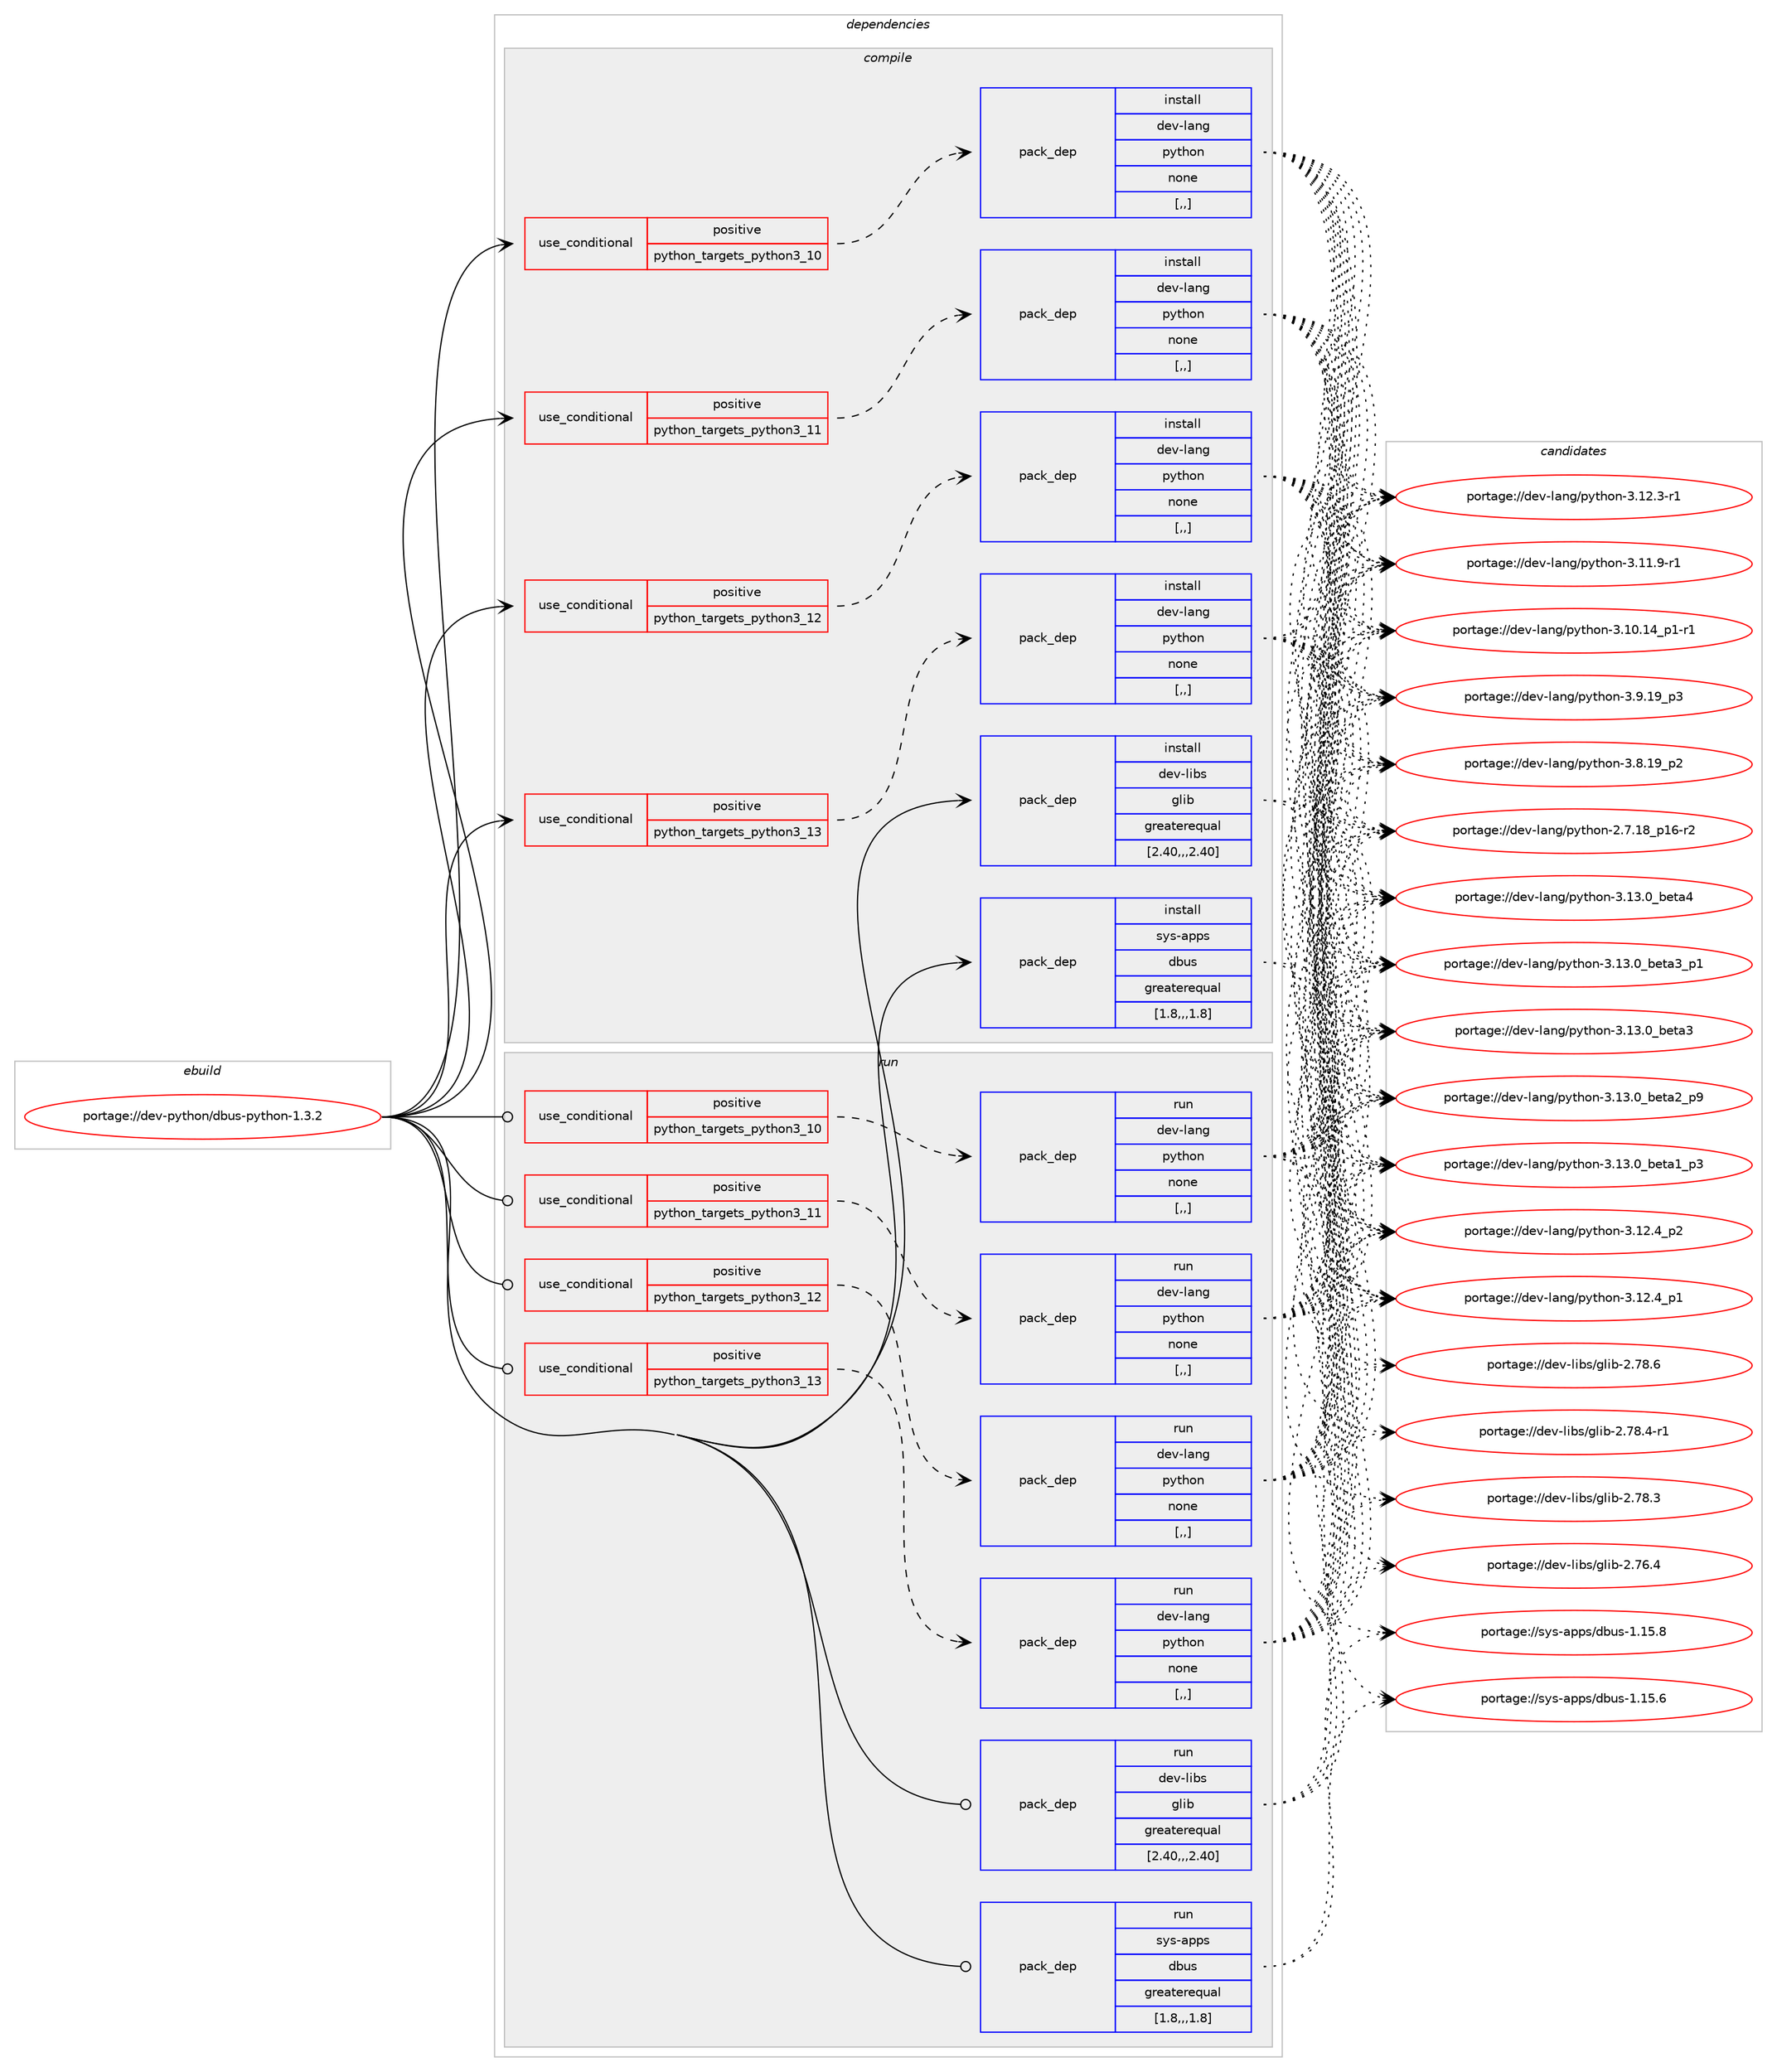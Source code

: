 digraph prolog {

# *************
# Graph options
# *************

newrank=true;
concentrate=true;
compound=true;
graph [rankdir=LR,fontname=Helvetica,fontsize=10,ranksep=1.5];#, ranksep=2.5, nodesep=0.2];
edge  [arrowhead=vee];
node  [fontname=Helvetica,fontsize=10];

# **********
# The ebuild
# **********

subgraph cluster_leftcol {
color=gray;
label=<<i>ebuild</i>>;
id [label="portage://dev-python/dbus-python-1.3.2", color=red, width=4, href="../dev-python/dbus-python-1.3.2.svg"];
}

# ****************
# The dependencies
# ****************

subgraph cluster_midcol {
color=gray;
label=<<i>dependencies</i>>;
subgraph cluster_compile {
fillcolor="#eeeeee";
style=filled;
label=<<i>compile</i>>;
subgraph cond32270 {
dependency145218 [label=<<TABLE BORDER="0" CELLBORDER="1" CELLSPACING="0" CELLPADDING="4"><TR><TD ROWSPAN="3" CELLPADDING="10">use_conditional</TD></TR><TR><TD>positive</TD></TR><TR><TD>python_targets_python3_10</TD></TR></TABLE>>, shape=none, color=red];
subgraph pack111700 {
dependency145219 [label=<<TABLE BORDER="0" CELLBORDER="1" CELLSPACING="0" CELLPADDING="4" WIDTH="220"><TR><TD ROWSPAN="6" CELLPADDING="30">pack_dep</TD></TR><TR><TD WIDTH="110">install</TD></TR><TR><TD>dev-lang</TD></TR><TR><TD>python</TD></TR><TR><TD>none</TD></TR><TR><TD>[,,]</TD></TR></TABLE>>, shape=none, color=blue];
}
dependency145218:e -> dependency145219:w [weight=20,style="dashed",arrowhead="vee"];
}
id:e -> dependency145218:w [weight=20,style="solid",arrowhead="vee"];
subgraph cond32271 {
dependency145220 [label=<<TABLE BORDER="0" CELLBORDER="1" CELLSPACING="0" CELLPADDING="4"><TR><TD ROWSPAN="3" CELLPADDING="10">use_conditional</TD></TR><TR><TD>positive</TD></TR><TR><TD>python_targets_python3_11</TD></TR></TABLE>>, shape=none, color=red];
subgraph pack111701 {
dependency145221 [label=<<TABLE BORDER="0" CELLBORDER="1" CELLSPACING="0" CELLPADDING="4" WIDTH="220"><TR><TD ROWSPAN="6" CELLPADDING="30">pack_dep</TD></TR><TR><TD WIDTH="110">install</TD></TR><TR><TD>dev-lang</TD></TR><TR><TD>python</TD></TR><TR><TD>none</TD></TR><TR><TD>[,,]</TD></TR></TABLE>>, shape=none, color=blue];
}
dependency145220:e -> dependency145221:w [weight=20,style="dashed",arrowhead="vee"];
}
id:e -> dependency145220:w [weight=20,style="solid",arrowhead="vee"];
subgraph cond32272 {
dependency145222 [label=<<TABLE BORDER="0" CELLBORDER="1" CELLSPACING="0" CELLPADDING="4"><TR><TD ROWSPAN="3" CELLPADDING="10">use_conditional</TD></TR><TR><TD>positive</TD></TR><TR><TD>python_targets_python3_12</TD></TR></TABLE>>, shape=none, color=red];
subgraph pack111702 {
dependency145223 [label=<<TABLE BORDER="0" CELLBORDER="1" CELLSPACING="0" CELLPADDING="4" WIDTH="220"><TR><TD ROWSPAN="6" CELLPADDING="30">pack_dep</TD></TR><TR><TD WIDTH="110">install</TD></TR><TR><TD>dev-lang</TD></TR><TR><TD>python</TD></TR><TR><TD>none</TD></TR><TR><TD>[,,]</TD></TR></TABLE>>, shape=none, color=blue];
}
dependency145222:e -> dependency145223:w [weight=20,style="dashed",arrowhead="vee"];
}
id:e -> dependency145222:w [weight=20,style="solid",arrowhead="vee"];
subgraph cond32273 {
dependency145224 [label=<<TABLE BORDER="0" CELLBORDER="1" CELLSPACING="0" CELLPADDING="4"><TR><TD ROWSPAN="3" CELLPADDING="10">use_conditional</TD></TR><TR><TD>positive</TD></TR><TR><TD>python_targets_python3_13</TD></TR></TABLE>>, shape=none, color=red];
subgraph pack111703 {
dependency145225 [label=<<TABLE BORDER="0" CELLBORDER="1" CELLSPACING="0" CELLPADDING="4" WIDTH="220"><TR><TD ROWSPAN="6" CELLPADDING="30">pack_dep</TD></TR><TR><TD WIDTH="110">install</TD></TR><TR><TD>dev-lang</TD></TR><TR><TD>python</TD></TR><TR><TD>none</TD></TR><TR><TD>[,,]</TD></TR></TABLE>>, shape=none, color=blue];
}
dependency145224:e -> dependency145225:w [weight=20,style="dashed",arrowhead="vee"];
}
id:e -> dependency145224:w [weight=20,style="solid",arrowhead="vee"];
subgraph pack111704 {
dependency145226 [label=<<TABLE BORDER="0" CELLBORDER="1" CELLSPACING="0" CELLPADDING="4" WIDTH="220"><TR><TD ROWSPAN="6" CELLPADDING="30">pack_dep</TD></TR><TR><TD WIDTH="110">install</TD></TR><TR><TD>dev-libs</TD></TR><TR><TD>glib</TD></TR><TR><TD>greaterequal</TD></TR><TR><TD>[2.40,,,2.40]</TD></TR></TABLE>>, shape=none, color=blue];
}
id:e -> dependency145226:w [weight=20,style="solid",arrowhead="vee"];
subgraph pack111705 {
dependency145227 [label=<<TABLE BORDER="0" CELLBORDER="1" CELLSPACING="0" CELLPADDING="4" WIDTH="220"><TR><TD ROWSPAN="6" CELLPADDING="30">pack_dep</TD></TR><TR><TD WIDTH="110">install</TD></TR><TR><TD>sys-apps</TD></TR><TR><TD>dbus</TD></TR><TR><TD>greaterequal</TD></TR><TR><TD>[1.8,,,1.8]</TD></TR></TABLE>>, shape=none, color=blue];
}
id:e -> dependency145227:w [weight=20,style="solid",arrowhead="vee"];
}
subgraph cluster_compileandrun {
fillcolor="#eeeeee";
style=filled;
label=<<i>compile and run</i>>;
}
subgraph cluster_run {
fillcolor="#eeeeee";
style=filled;
label=<<i>run</i>>;
subgraph cond32274 {
dependency145228 [label=<<TABLE BORDER="0" CELLBORDER="1" CELLSPACING="0" CELLPADDING="4"><TR><TD ROWSPAN="3" CELLPADDING="10">use_conditional</TD></TR><TR><TD>positive</TD></TR><TR><TD>python_targets_python3_10</TD></TR></TABLE>>, shape=none, color=red];
subgraph pack111706 {
dependency145229 [label=<<TABLE BORDER="0" CELLBORDER="1" CELLSPACING="0" CELLPADDING="4" WIDTH="220"><TR><TD ROWSPAN="6" CELLPADDING="30">pack_dep</TD></TR><TR><TD WIDTH="110">run</TD></TR><TR><TD>dev-lang</TD></TR><TR><TD>python</TD></TR><TR><TD>none</TD></TR><TR><TD>[,,]</TD></TR></TABLE>>, shape=none, color=blue];
}
dependency145228:e -> dependency145229:w [weight=20,style="dashed",arrowhead="vee"];
}
id:e -> dependency145228:w [weight=20,style="solid",arrowhead="odot"];
subgraph cond32275 {
dependency145230 [label=<<TABLE BORDER="0" CELLBORDER="1" CELLSPACING="0" CELLPADDING="4"><TR><TD ROWSPAN="3" CELLPADDING="10">use_conditional</TD></TR><TR><TD>positive</TD></TR><TR><TD>python_targets_python3_11</TD></TR></TABLE>>, shape=none, color=red];
subgraph pack111707 {
dependency145231 [label=<<TABLE BORDER="0" CELLBORDER="1" CELLSPACING="0" CELLPADDING="4" WIDTH="220"><TR><TD ROWSPAN="6" CELLPADDING="30">pack_dep</TD></TR><TR><TD WIDTH="110">run</TD></TR><TR><TD>dev-lang</TD></TR><TR><TD>python</TD></TR><TR><TD>none</TD></TR><TR><TD>[,,]</TD></TR></TABLE>>, shape=none, color=blue];
}
dependency145230:e -> dependency145231:w [weight=20,style="dashed",arrowhead="vee"];
}
id:e -> dependency145230:w [weight=20,style="solid",arrowhead="odot"];
subgraph cond32276 {
dependency145232 [label=<<TABLE BORDER="0" CELLBORDER="1" CELLSPACING="0" CELLPADDING="4"><TR><TD ROWSPAN="3" CELLPADDING="10">use_conditional</TD></TR><TR><TD>positive</TD></TR><TR><TD>python_targets_python3_12</TD></TR></TABLE>>, shape=none, color=red];
subgraph pack111708 {
dependency145233 [label=<<TABLE BORDER="0" CELLBORDER="1" CELLSPACING="0" CELLPADDING="4" WIDTH="220"><TR><TD ROWSPAN="6" CELLPADDING="30">pack_dep</TD></TR><TR><TD WIDTH="110">run</TD></TR><TR><TD>dev-lang</TD></TR><TR><TD>python</TD></TR><TR><TD>none</TD></TR><TR><TD>[,,]</TD></TR></TABLE>>, shape=none, color=blue];
}
dependency145232:e -> dependency145233:w [weight=20,style="dashed",arrowhead="vee"];
}
id:e -> dependency145232:w [weight=20,style="solid",arrowhead="odot"];
subgraph cond32277 {
dependency145234 [label=<<TABLE BORDER="0" CELLBORDER="1" CELLSPACING="0" CELLPADDING="4"><TR><TD ROWSPAN="3" CELLPADDING="10">use_conditional</TD></TR><TR><TD>positive</TD></TR><TR><TD>python_targets_python3_13</TD></TR></TABLE>>, shape=none, color=red];
subgraph pack111709 {
dependency145235 [label=<<TABLE BORDER="0" CELLBORDER="1" CELLSPACING="0" CELLPADDING="4" WIDTH="220"><TR><TD ROWSPAN="6" CELLPADDING="30">pack_dep</TD></TR><TR><TD WIDTH="110">run</TD></TR><TR><TD>dev-lang</TD></TR><TR><TD>python</TD></TR><TR><TD>none</TD></TR><TR><TD>[,,]</TD></TR></TABLE>>, shape=none, color=blue];
}
dependency145234:e -> dependency145235:w [weight=20,style="dashed",arrowhead="vee"];
}
id:e -> dependency145234:w [weight=20,style="solid",arrowhead="odot"];
subgraph pack111710 {
dependency145236 [label=<<TABLE BORDER="0" CELLBORDER="1" CELLSPACING="0" CELLPADDING="4" WIDTH="220"><TR><TD ROWSPAN="6" CELLPADDING="30">pack_dep</TD></TR><TR><TD WIDTH="110">run</TD></TR><TR><TD>dev-libs</TD></TR><TR><TD>glib</TD></TR><TR><TD>greaterequal</TD></TR><TR><TD>[2.40,,,2.40]</TD></TR></TABLE>>, shape=none, color=blue];
}
id:e -> dependency145236:w [weight=20,style="solid",arrowhead="odot"];
subgraph pack111711 {
dependency145237 [label=<<TABLE BORDER="0" CELLBORDER="1" CELLSPACING="0" CELLPADDING="4" WIDTH="220"><TR><TD ROWSPAN="6" CELLPADDING="30">pack_dep</TD></TR><TR><TD WIDTH="110">run</TD></TR><TR><TD>sys-apps</TD></TR><TR><TD>dbus</TD></TR><TR><TD>greaterequal</TD></TR><TR><TD>[1.8,,,1.8]</TD></TR></TABLE>>, shape=none, color=blue];
}
id:e -> dependency145237:w [weight=20,style="solid",arrowhead="odot"];
}
}

# **************
# The candidates
# **************

subgraph cluster_choices {
rank=same;
color=gray;
label=<<i>candidates</i>>;

subgraph choice111700 {
color=black;
nodesep=1;
choice1001011184510897110103471121211161041111104551464951464895981011169752 [label="portage://dev-lang/python-3.13.0_beta4", color=red, width=4,href="../dev-lang/python-3.13.0_beta4.svg"];
choice10010111845108971101034711212111610411111045514649514648959810111697519511249 [label="portage://dev-lang/python-3.13.0_beta3_p1", color=red, width=4,href="../dev-lang/python-3.13.0_beta3_p1.svg"];
choice1001011184510897110103471121211161041111104551464951464895981011169751 [label="portage://dev-lang/python-3.13.0_beta3", color=red, width=4,href="../dev-lang/python-3.13.0_beta3.svg"];
choice10010111845108971101034711212111610411111045514649514648959810111697509511257 [label="portage://dev-lang/python-3.13.0_beta2_p9", color=red, width=4,href="../dev-lang/python-3.13.0_beta2_p9.svg"];
choice10010111845108971101034711212111610411111045514649514648959810111697499511251 [label="portage://dev-lang/python-3.13.0_beta1_p3", color=red, width=4,href="../dev-lang/python-3.13.0_beta1_p3.svg"];
choice100101118451089711010347112121116104111110455146495046529511250 [label="portage://dev-lang/python-3.12.4_p2", color=red, width=4,href="../dev-lang/python-3.12.4_p2.svg"];
choice100101118451089711010347112121116104111110455146495046529511249 [label="portage://dev-lang/python-3.12.4_p1", color=red, width=4,href="../dev-lang/python-3.12.4_p1.svg"];
choice100101118451089711010347112121116104111110455146495046514511449 [label="portage://dev-lang/python-3.12.3-r1", color=red, width=4,href="../dev-lang/python-3.12.3-r1.svg"];
choice100101118451089711010347112121116104111110455146494946574511449 [label="portage://dev-lang/python-3.11.9-r1", color=red, width=4,href="../dev-lang/python-3.11.9-r1.svg"];
choice100101118451089711010347112121116104111110455146494846495295112494511449 [label="portage://dev-lang/python-3.10.14_p1-r1", color=red, width=4,href="../dev-lang/python-3.10.14_p1-r1.svg"];
choice100101118451089711010347112121116104111110455146574649579511251 [label="portage://dev-lang/python-3.9.19_p3", color=red, width=4,href="../dev-lang/python-3.9.19_p3.svg"];
choice100101118451089711010347112121116104111110455146564649579511250 [label="portage://dev-lang/python-3.8.19_p2", color=red, width=4,href="../dev-lang/python-3.8.19_p2.svg"];
choice100101118451089711010347112121116104111110455046554649569511249544511450 [label="portage://dev-lang/python-2.7.18_p16-r2", color=red, width=4,href="../dev-lang/python-2.7.18_p16-r2.svg"];
dependency145219:e -> choice1001011184510897110103471121211161041111104551464951464895981011169752:w [style=dotted,weight="100"];
dependency145219:e -> choice10010111845108971101034711212111610411111045514649514648959810111697519511249:w [style=dotted,weight="100"];
dependency145219:e -> choice1001011184510897110103471121211161041111104551464951464895981011169751:w [style=dotted,weight="100"];
dependency145219:e -> choice10010111845108971101034711212111610411111045514649514648959810111697509511257:w [style=dotted,weight="100"];
dependency145219:e -> choice10010111845108971101034711212111610411111045514649514648959810111697499511251:w [style=dotted,weight="100"];
dependency145219:e -> choice100101118451089711010347112121116104111110455146495046529511250:w [style=dotted,weight="100"];
dependency145219:e -> choice100101118451089711010347112121116104111110455146495046529511249:w [style=dotted,weight="100"];
dependency145219:e -> choice100101118451089711010347112121116104111110455146495046514511449:w [style=dotted,weight="100"];
dependency145219:e -> choice100101118451089711010347112121116104111110455146494946574511449:w [style=dotted,weight="100"];
dependency145219:e -> choice100101118451089711010347112121116104111110455146494846495295112494511449:w [style=dotted,weight="100"];
dependency145219:e -> choice100101118451089711010347112121116104111110455146574649579511251:w [style=dotted,weight="100"];
dependency145219:e -> choice100101118451089711010347112121116104111110455146564649579511250:w [style=dotted,weight="100"];
dependency145219:e -> choice100101118451089711010347112121116104111110455046554649569511249544511450:w [style=dotted,weight="100"];
}
subgraph choice111701 {
color=black;
nodesep=1;
choice1001011184510897110103471121211161041111104551464951464895981011169752 [label="portage://dev-lang/python-3.13.0_beta4", color=red, width=4,href="../dev-lang/python-3.13.0_beta4.svg"];
choice10010111845108971101034711212111610411111045514649514648959810111697519511249 [label="portage://dev-lang/python-3.13.0_beta3_p1", color=red, width=4,href="../dev-lang/python-3.13.0_beta3_p1.svg"];
choice1001011184510897110103471121211161041111104551464951464895981011169751 [label="portage://dev-lang/python-3.13.0_beta3", color=red, width=4,href="../dev-lang/python-3.13.0_beta3.svg"];
choice10010111845108971101034711212111610411111045514649514648959810111697509511257 [label="portage://dev-lang/python-3.13.0_beta2_p9", color=red, width=4,href="../dev-lang/python-3.13.0_beta2_p9.svg"];
choice10010111845108971101034711212111610411111045514649514648959810111697499511251 [label="portage://dev-lang/python-3.13.0_beta1_p3", color=red, width=4,href="../dev-lang/python-3.13.0_beta1_p3.svg"];
choice100101118451089711010347112121116104111110455146495046529511250 [label="portage://dev-lang/python-3.12.4_p2", color=red, width=4,href="../dev-lang/python-3.12.4_p2.svg"];
choice100101118451089711010347112121116104111110455146495046529511249 [label="portage://dev-lang/python-3.12.4_p1", color=red, width=4,href="../dev-lang/python-3.12.4_p1.svg"];
choice100101118451089711010347112121116104111110455146495046514511449 [label="portage://dev-lang/python-3.12.3-r1", color=red, width=4,href="../dev-lang/python-3.12.3-r1.svg"];
choice100101118451089711010347112121116104111110455146494946574511449 [label="portage://dev-lang/python-3.11.9-r1", color=red, width=4,href="../dev-lang/python-3.11.9-r1.svg"];
choice100101118451089711010347112121116104111110455146494846495295112494511449 [label="portage://dev-lang/python-3.10.14_p1-r1", color=red, width=4,href="../dev-lang/python-3.10.14_p1-r1.svg"];
choice100101118451089711010347112121116104111110455146574649579511251 [label="portage://dev-lang/python-3.9.19_p3", color=red, width=4,href="../dev-lang/python-3.9.19_p3.svg"];
choice100101118451089711010347112121116104111110455146564649579511250 [label="portage://dev-lang/python-3.8.19_p2", color=red, width=4,href="../dev-lang/python-3.8.19_p2.svg"];
choice100101118451089711010347112121116104111110455046554649569511249544511450 [label="portage://dev-lang/python-2.7.18_p16-r2", color=red, width=4,href="../dev-lang/python-2.7.18_p16-r2.svg"];
dependency145221:e -> choice1001011184510897110103471121211161041111104551464951464895981011169752:w [style=dotted,weight="100"];
dependency145221:e -> choice10010111845108971101034711212111610411111045514649514648959810111697519511249:w [style=dotted,weight="100"];
dependency145221:e -> choice1001011184510897110103471121211161041111104551464951464895981011169751:w [style=dotted,weight="100"];
dependency145221:e -> choice10010111845108971101034711212111610411111045514649514648959810111697509511257:w [style=dotted,weight="100"];
dependency145221:e -> choice10010111845108971101034711212111610411111045514649514648959810111697499511251:w [style=dotted,weight="100"];
dependency145221:e -> choice100101118451089711010347112121116104111110455146495046529511250:w [style=dotted,weight="100"];
dependency145221:e -> choice100101118451089711010347112121116104111110455146495046529511249:w [style=dotted,weight="100"];
dependency145221:e -> choice100101118451089711010347112121116104111110455146495046514511449:w [style=dotted,weight="100"];
dependency145221:e -> choice100101118451089711010347112121116104111110455146494946574511449:w [style=dotted,weight="100"];
dependency145221:e -> choice100101118451089711010347112121116104111110455146494846495295112494511449:w [style=dotted,weight="100"];
dependency145221:e -> choice100101118451089711010347112121116104111110455146574649579511251:w [style=dotted,weight="100"];
dependency145221:e -> choice100101118451089711010347112121116104111110455146564649579511250:w [style=dotted,weight="100"];
dependency145221:e -> choice100101118451089711010347112121116104111110455046554649569511249544511450:w [style=dotted,weight="100"];
}
subgraph choice111702 {
color=black;
nodesep=1;
choice1001011184510897110103471121211161041111104551464951464895981011169752 [label="portage://dev-lang/python-3.13.0_beta4", color=red, width=4,href="../dev-lang/python-3.13.0_beta4.svg"];
choice10010111845108971101034711212111610411111045514649514648959810111697519511249 [label="portage://dev-lang/python-3.13.0_beta3_p1", color=red, width=4,href="../dev-lang/python-3.13.0_beta3_p1.svg"];
choice1001011184510897110103471121211161041111104551464951464895981011169751 [label="portage://dev-lang/python-3.13.0_beta3", color=red, width=4,href="../dev-lang/python-3.13.0_beta3.svg"];
choice10010111845108971101034711212111610411111045514649514648959810111697509511257 [label="portage://dev-lang/python-3.13.0_beta2_p9", color=red, width=4,href="../dev-lang/python-3.13.0_beta2_p9.svg"];
choice10010111845108971101034711212111610411111045514649514648959810111697499511251 [label="portage://dev-lang/python-3.13.0_beta1_p3", color=red, width=4,href="../dev-lang/python-3.13.0_beta1_p3.svg"];
choice100101118451089711010347112121116104111110455146495046529511250 [label="portage://dev-lang/python-3.12.4_p2", color=red, width=4,href="../dev-lang/python-3.12.4_p2.svg"];
choice100101118451089711010347112121116104111110455146495046529511249 [label="portage://dev-lang/python-3.12.4_p1", color=red, width=4,href="../dev-lang/python-3.12.4_p1.svg"];
choice100101118451089711010347112121116104111110455146495046514511449 [label="portage://dev-lang/python-3.12.3-r1", color=red, width=4,href="../dev-lang/python-3.12.3-r1.svg"];
choice100101118451089711010347112121116104111110455146494946574511449 [label="portage://dev-lang/python-3.11.9-r1", color=red, width=4,href="../dev-lang/python-3.11.9-r1.svg"];
choice100101118451089711010347112121116104111110455146494846495295112494511449 [label="portage://dev-lang/python-3.10.14_p1-r1", color=red, width=4,href="../dev-lang/python-3.10.14_p1-r1.svg"];
choice100101118451089711010347112121116104111110455146574649579511251 [label="portage://dev-lang/python-3.9.19_p3", color=red, width=4,href="../dev-lang/python-3.9.19_p3.svg"];
choice100101118451089711010347112121116104111110455146564649579511250 [label="portage://dev-lang/python-3.8.19_p2", color=red, width=4,href="../dev-lang/python-3.8.19_p2.svg"];
choice100101118451089711010347112121116104111110455046554649569511249544511450 [label="portage://dev-lang/python-2.7.18_p16-r2", color=red, width=4,href="../dev-lang/python-2.7.18_p16-r2.svg"];
dependency145223:e -> choice1001011184510897110103471121211161041111104551464951464895981011169752:w [style=dotted,weight="100"];
dependency145223:e -> choice10010111845108971101034711212111610411111045514649514648959810111697519511249:w [style=dotted,weight="100"];
dependency145223:e -> choice1001011184510897110103471121211161041111104551464951464895981011169751:w [style=dotted,weight="100"];
dependency145223:e -> choice10010111845108971101034711212111610411111045514649514648959810111697509511257:w [style=dotted,weight="100"];
dependency145223:e -> choice10010111845108971101034711212111610411111045514649514648959810111697499511251:w [style=dotted,weight="100"];
dependency145223:e -> choice100101118451089711010347112121116104111110455146495046529511250:w [style=dotted,weight="100"];
dependency145223:e -> choice100101118451089711010347112121116104111110455146495046529511249:w [style=dotted,weight="100"];
dependency145223:e -> choice100101118451089711010347112121116104111110455146495046514511449:w [style=dotted,weight="100"];
dependency145223:e -> choice100101118451089711010347112121116104111110455146494946574511449:w [style=dotted,weight="100"];
dependency145223:e -> choice100101118451089711010347112121116104111110455146494846495295112494511449:w [style=dotted,weight="100"];
dependency145223:e -> choice100101118451089711010347112121116104111110455146574649579511251:w [style=dotted,weight="100"];
dependency145223:e -> choice100101118451089711010347112121116104111110455146564649579511250:w [style=dotted,weight="100"];
dependency145223:e -> choice100101118451089711010347112121116104111110455046554649569511249544511450:w [style=dotted,weight="100"];
}
subgraph choice111703 {
color=black;
nodesep=1;
choice1001011184510897110103471121211161041111104551464951464895981011169752 [label="portage://dev-lang/python-3.13.0_beta4", color=red, width=4,href="../dev-lang/python-3.13.0_beta4.svg"];
choice10010111845108971101034711212111610411111045514649514648959810111697519511249 [label="portage://dev-lang/python-3.13.0_beta3_p1", color=red, width=4,href="../dev-lang/python-3.13.0_beta3_p1.svg"];
choice1001011184510897110103471121211161041111104551464951464895981011169751 [label="portage://dev-lang/python-3.13.0_beta3", color=red, width=4,href="../dev-lang/python-3.13.0_beta3.svg"];
choice10010111845108971101034711212111610411111045514649514648959810111697509511257 [label="portage://dev-lang/python-3.13.0_beta2_p9", color=red, width=4,href="../dev-lang/python-3.13.0_beta2_p9.svg"];
choice10010111845108971101034711212111610411111045514649514648959810111697499511251 [label="portage://dev-lang/python-3.13.0_beta1_p3", color=red, width=4,href="../dev-lang/python-3.13.0_beta1_p3.svg"];
choice100101118451089711010347112121116104111110455146495046529511250 [label="portage://dev-lang/python-3.12.4_p2", color=red, width=4,href="../dev-lang/python-3.12.4_p2.svg"];
choice100101118451089711010347112121116104111110455146495046529511249 [label="portage://dev-lang/python-3.12.4_p1", color=red, width=4,href="../dev-lang/python-3.12.4_p1.svg"];
choice100101118451089711010347112121116104111110455146495046514511449 [label="portage://dev-lang/python-3.12.3-r1", color=red, width=4,href="../dev-lang/python-3.12.3-r1.svg"];
choice100101118451089711010347112121116104111110455146494946574511449 [label="portage://dev-lang/python-3.11.9-r1", color=red, width=4,href="../dev-lang/python-3.11.9-r1.svg"];
choice100101118451089711010347112121116104111110455146494846495295112494511449 [label="portage://dev-lang/python-3.10.14_p1-r1", color=red, width=4,href="../dev-lang/python-3.10.14_p1-r1.svg"];
choice100101118451089711010347112121116104111110455146574649579511251 [label="portage://dev-lang/python-3.9.19_p3", color=red, width=4,href="../dev-lang/python-3.9.19_p3.svg"];
choice100101118451089711010347112121116104111110455146564649579511250 [label="portage://dev-lang/python-3.8.19_p2", color=red, width=4,href="../dev-lang/python-3.8.19_p2.svg"];
choice100101118451089711010347112121116104111110455046554649569511249544511450 [label="portage://dev-lang/python-2.7.18_p16-r2", color=red, width=4,href="../dev-lang/python-2.7.18_p16-r2.svg"];
dependency145225:e -> choice1001011184510897110103471121211161041111104551464951464895981011169752:w [style=dotted,weight="100"];
dependency145225:e -> choice10010111845108971101034711212111610411111045514649514648959810111697519511249:w [style=dotted,weight="100"];
dependency145225:e -> choice1001011184510897110103471121211161041111104551464951464895981011169751:w [style=dotted,weight="100"];
dependency145225:e -> choice10010111845108971101034711212111610411111045514649514648959810111697509511257:w [style=dotted,weight="100"];
dependency145225:e -> choice10010111845108971101034711212111610411111045514649514648959810111697499511251:w [style=dotted,weight="100"];
dependency145225:e -> choice100101118451089711010347112121116104111110455146495046529511250:w [style=dotted,weight="100"];
dependency145225:e -> choice100101118451089711010347112121116104111110455146495046529511249:w [style=dotted,weight="100"];
dependency145225:e -> choice100101118451089711010347112121116104111110455146495046514511449:w [style=dotted,weight="100"];
dependency145225:e -> choice100101118451089711010347112121116104111110455146494946574511449:w [style=dotted,weight="100"];
dependency145225:e -> choice100101118451089711010347112121116104111110455146494846495295112494511449:w [style=dotted,weight="100"];
dependency145225:e -> choice100101118451089711010347112121116104111110455146574649579511251:w [style=dotted,weight="100"];
dependency145225:e -> choice100101118451089711010347112121116104111110455146564649579511250:w [style=dotted,weight="100"];
dependency145225:e -> choice100101118451089711010347112121116104111110455046554649569511249544511450:w [style=dotted,weight="100"];
}
subgraph choice111704 {
color=black;
nodesep=1;
choice1001011184510810598115471031081059845504655564654 [label="portage://dev-libs/glib-2.78.6", color=red, width=4,href="../dev-libs/glib-2.78.6.svg"];
choice10010111845108105981154710310810598455046555646524511449 [label="portage://dev-libs/glib-2.78.4-r1", color=red, width=4,href="../dev-libs/glib-2.78.4-r1.svg"];
choice1001011184510810598115471031081059845504655564651 [label="portage://dev-libs/glib-2.78.3", color=red, width=4,href="../dev-libs/glib-2.78.3.svg"];
choice1001011184510810598115471031081059845504655544652 [label="portage://dev-libs/glib-2.76.4", color=red, width=4,href="../dev-libs/glib-2.76.4.svg"];
dependency145226:e -> choice1001011184510810598115471031081059845504655564654:w [style=dotted,weight="100"];
dependency145226:e -> choice10010111845108105981154710310810598455046555646524511449:w [style=dotted,weight="100"];
dependency145226:e -> choice1001011184510810598115471031081059845504655564651:w [style=dotted,weight="100"];
dependency145226:e -> choice1001011184510810598115471031081059845504655544652:w [style=dotted,weight="100"];
}
subgraph choice111705 {
color=black;
nodesep=1;
choice1151211154597112112115471009811711545494649534656 [label="portage://sys-apps/dbus-1.15.8", color=red, width=4,href="../sys-apps/dbus-1.15.8.svg"];
choice1151211154597112112115471009811711545494649534654 [label="portage://sys-apps/dbus-1.15.6", color=red, width=4,href="../sys-apps/dbus-1.15.6.svg"];
dependency145227:e -> choice1151211154597112112115471009811711545494649534656:w [style=dotted,weight="100"];
dependency145227:e -> choice1151211154597112112115471009811711545494649534654:w [style=dotted,weight="100"];
}
subgraph choice111706 {
color=black;
nodesep=1;
choice1001011184510897110103471121211161041111104551464951464895981011169752 [label="portage://dev-lang/python-3.13.0_beta4", color=red, width=4,href="../dev-lang/python-3.13.0_beta4.svg"];
choice10010111845108971101034711212111610411111045514649514648959810111697519511249 [label="portage://dev-lang/python-3.13.0_beta3_p1", color=red, width=4,href="../dev-lang/python-3.13.0_beta3_p1.svg"];
choice1001011184510897110103471121211161041111104551464951464895981011169751 [label="portage://dev-lang/python-3.13.0_beta3", color=red, width=4,href="../dev-lang/python-3.13.0_beta3.svg"];
choice10010111845108971101034711212111610411111045514649514648959810111697509511257 [label="portage://dev-lang/python-3.13.0_beta2_p9", color=red, width=4,href="../dev-lang/python-3.13.0_beta2_p9.svg"];
choice10010111845108971101034711212111610411111045514649514648959810111697499511251 [label="portage://dev-lang/python-3.13.0_beta1_p3", color=red, width=4,href="../dev-lang/python-3.13.0_beta1_p3.svg"];
choice100101118451089711010347112121116104111110455146495046529511250 [label="portage://dev-lang/python-3.12.4_p2", color=red, width=4,href="../dev-lang/python-3.12.4_p2.svg"];
choice100101118451089711010347112121116104111110455146495046529511249 [label="portage://dev-lang/python-3.12.4_p1", color=red, width=4,href="../dev-lang/python-3.12.4_p1.svg"];
choice100101118451089711010347112121116104111110455146495046514511449 [label="portage://dev-lang/python-3.12.3-r1", color=red, width=4,href="../dev-lang/python-3.12.3-r1.svg"];
choice100101118451089711010347112121116104111110455146494946574511449 [label="portage://dev-lang/python-3.11.9-r1", color=red, width=4,href="../dev-lang/python-3.11.9-r1.svg"];
choice100101118451089711010347112121116104111110455146494846495295112494511449 [label="portage://dev-lang/python-3.10.14_p1-r1", color=red, width=4,href="../dev-lang/python-3.10.14_p1-r1.svg"];
choice100101118451089711010347112121116104111110455146574649579511251 [label="portage://dev-lang/python-3.9.19_p3", color=red, width=4,href="../dev-lang/python-3.9.19_p3.svg"];
choice100101118451089711010347112121116104111110455146564649579511250 [label="portage://dev-lang/python-3.8.19_p2", color=red, width=4,href="../dev-lang/python-3.8.19_p2.svg"];
choice100101118451089711010347112121116104111110455046554649569511249544511450 [label="portage://dev-lang/python-2.7.18_p16-r2", color=red, width=4,href="../dev-lang/python-2.7.18_p16-r2.svg"];
dependency145229:e -> choice1001011184510897110103471121211161041111104551464951464895981011169752:w [style=dotted,weight="100"];
dependency145229:e -> choice10010111845108971101034711212111610411111045514649514648959810111697519511249:w [style=dotted,weight="100"];
dependency145229:e -> choice1001011184510897110103471121211161041111104551464951464895981011169751:w [style=dotted,weight="100"];
dependency145229:e -> choice10010111845108971101034711212111610411111045514649514648959810111697509511257:w [style=dotted,weight="100"];
dependency145229:e -> choice10010111845108971101034711212111610411111045514649514648959810111697499511251:w [style=dotted,weight="100"];
dependency145229:e -> choice100101118451089711010347112121116104111110455146495046529511250:w [style=dotted,weight="100"];
dependency145229:e -> choice100101118451089711010347112121116104111110455146495046529511249:w [style=dotted,weight="100"];
dependency145229:e -> choice100101118451089711010347112121116104111110455146495046514511449:w [style=dotted,weight="100"];
dependency145229:e -> choice100101118451089711010347112121116104111110455146494946574511449:w [style=dotted,weight="100"];
dependency145229:e -> choice100101118451089711010347112121116104111110455146494846495295112494511449:w [style=dotted,weight="100"];
dependency145229:e -> choice100101118451089711010347112121116104111110455146574649579511251:w [style=dotted,weight="100"];
dependency145229:e -> choice100101118451089711010347112121116104111110455146564649579511250:w [style=dotted,weight="100"];
dependency145229:e -> choice100101118451089711010347112121116104111110455046554649569511249544511450:w [style=dotted,weight="100"];
}
subgraph choice111707 {
color=black;
nodesep=1;
choice1001011184510897110103471121211161041111104551464951464895981011169752 [label="portage://dev-lang/python-3.13.0_beta4", color=red, width=4,href="../dev-lang/python-3.13.0_beta4.svg"];
choice10010111845108971101034711212111610411111045514649514648959810111697519511249 [label="portage://dev-lang/python-3.13.0_beta3_p1", color=red, width=4,href="../dev-lang/python-3.13.0_beta3_p1.svg"];
choice1001011184510897110103471121211161041111104551464951464895981011169751 [label="portage://dev-lang/python-3.13.0_beta3", color=red, width=4,href="../dev-lang/python-3.13.0_beta3.svg"];
choice10010111845108971101034711212111610411111045514649514648959810111697509511257 [label="portage://dev-lang/python-3.13.0_beta2_p9", color=red, width=4,href="../dev-lang/python-3.13.0_beta2_p9.svg"];
choice10010111845108971101034711212111610411111045514649514648959810111697499511251 [label="portage://dev-lang/python-3.13.0_beta1_p3", color=red, width=4,href="../dev-lang/python-3.13.0_beta1_p3.svg"];
choice100101118451089711010347112121116104111110455146495046529511250 [label="portage://dev-lang/python-3.12.4_p2", color=red, width=4,href="../dev-lang/python-3.12.4_p2.svg"];
choice100101118451089711010347112121116104111110455146495046529511249 [label="portage://dev-lang/python-3.12.4_p1", color=red, width=4,href="../dev-lang/python-3.12.4_p1.svg"];
choice100101118451089711010347112121116104111110455146495046514511449 [label="portage://dev-lang/python-3.12.3-r1", color=red, width=4,href="../dev-lang/python-3.12.3-r1.svg"];
choice100101118451089711010347112121116104111110455146494946574511449 [label="portage://dev-lang/python-3.11.9-r1", color=red, width=4,href="../dev-lang/python-3.11.9-r1.svg"];
choice100101118451089711010347112121116104111110455146494846495295112494511449 [label="portage://dev-lang/python-3.10.14_p1-r1", color=red, width=4,href="../dev-lang/python-3.10.14_p1-r1.svg"];
choice100101118451089711010347112121116104111110455146574649579511251 [label="portage://dev-lang/python-3.9.19_p3", color=red, width=4,href="../dev-lang/python-3.9.19_p3.svg"];
choice100101118451089711010347112121116104111110455146564649579511250 [label="portage://dev-lang/python-3.8.19_p2", color=red, width=4,href="../dev-lang/python-3.8.19_p2.svg"];
choice100101118451089711010347112121116104111110455046554649569511249544511450 [label="portage://dev-lang/python-2.7.18_p16-r2", color=red, width=4,href="../dev-lang/python-2.7.18_p16-r2.svg"];
dependency145231:e -> choice1001011184510897110103471121211161041111104551464951464895981011169752:w [style=dotted,weight="100"];
dependency145231:e -> choice10010111845108971101034711212111610411111045514649514648959810111697519511249:w [style=dotted,weight="100"];
dependency145231:e -> choice1001011184510897110103471121211161041111104551464951464895981011169751:w [style=dotted,weight="100"];
dependency145231:e -> choice10010111845108971101034711212111610411111045514649514648959810111697509511257:w [style=dotted,weight="100"];
dependency145231:e -> choice10010111845108971101034711212111610411111045514649514648959810111697499511251:w [style=dotted,weight="100"];
dependency145231:e -> choice100101118451089711010347112121116104111110455146495046529511250:w [style=dotted,weight="100"];
dependency145231:e -> choice100101118451089711010347112121116104111110455146495046529511249:w [style=dotted,weight="100"];
dependency145231:e -> choice100101118451089711010347112121116104111110455146495046514511449:w [style=dotted,weight="100"];
dependency145231:e -> choice100101118451089711010347112121116104111110455146494946574511449:w [style=dotted,weight="100"];
dependency145231:e -> choice100101118451089711010347112121116104111110455146494846495295112494511449:w [style=dotted,weight="100"];
dependency145231:e -> choice100101118451089711010347112121116104111110455146574649579511251:w [style=dotted,weight="100"];
dependency145231:e -> choice100101118451089711010347112121116104111110455146564649579511250:w [style=dotted,weight="100"];
dependency145231:e -> choice100101118451089711010347112121116104111110455046554649569511249544511450:w [style=dotted,weight="100"];
}
subgraph choice111708 {
color=black;
nodesep=1;
choice1001011184510897110103471121211161041111104551464951464895981011169752 [label="portage://dev-lang/python-3.13.0_beta4", color=red, width=4,href="../dev-lang/python-3.13.0_beta4.svg"];
choice10010111845108971101034711212111610411111045514649514648959810111697519511249 [label="portage://dev-lang/python-3.13.0_beta3_p1", color=red, width=4,href="../dev-lang/python-3.13.0_beta3_p1.svg"];
choice1001011184510897110103471121211161041111104551464951464895981011169751 [label="portage://dev-lang/python-3.13.0_beta3", color=red, width=4,href="../dev-lang/python-3.13.0_beta3.svg"];
choice10010111845108971101034711212111610411111045514649514648959810111697509511257 [label="portage://dev-lang/python-3.13.0_beta2_p9", color=red, width=4,href="../dev-lang/python-3.13.0_beta2_p9.svg"];
choice10010111845108971101034711212111610411111045514649514648959810111697499511251 [label="portage://dev-lang/python-3.13.0_beta1_p3", color=red, width=4,href="../dev-lang/python-3.13.0_beta1_p3.svg"];
choice100101118451089711010347112121116104111110455146495046529511250 [label="portage://dev-lang/python-3.12.4_p2", color=red, width=4,href="../dev-lang/python-3.12.4_p2.svg"];
choice100101118451089711010347112121116104111110455146495046529511249 [label="portage://dev-lang/python-3.12.4_p1", color=red, width=4,href="../dev-lang/python-3.12.4_p1.svg"];
choice100101118451089711010347112121116104111110455146495046514511449 [label="portage://dev-lang/python-3.12.3-r1", color=red, width=4,href="../dev-lang/python-3.12.3-r1.svg"];
choice100101118451089711010347112121116104111110455146494946574511449 [label="portage://dev-lang/python-3.11.9-r1", color=red, width=4,href="../dev-lang/python-3.11.9-r1.svg"];
choice100101118451089711010347112121116104111110455146494846495295112494511449 [label="portage://dev-lang/python-3.10.14_p1-r1", color=red, width=4,href="../dev-lang/python-3.10.14_p1-r1.svg"];
choice100101118451089711010347112121116104111110455146574649579511251 [label="portage://dev-lang/python-3.9.19_p3", color=red, width=4,href="../dev-lang/python-3.9.19_p3.svg"];
choice100101118451089711010347112121116104111110455146564649579511250 [label="portage://dev-lang/python-3.8.19_p2", color=red, width=4,href="../dev-lang/python-3.8.19_p2.svg"];
choice100101118451089711010347112121116104111110455046554649569511249544511450 [label="portage://dev-lang/python-2.7.18_p16-r2", color=red, width=4,href="../dev-lang/python-2.7.18_p16-r2.svg"];
dependency145233:e -> choice1001011184510897110103471121211161041111104551464951464895981011169752:w [style=dotted,weight="100"];
dependency145233:e -> choice10010111845108971101034711212111610411111045514649514648959810111697519511249:w [style=dotted,weight="100"];
dependency145233:e -> choice1001011184510897110103471121211161041111104551464951464895981011169751:w [style=dotted,weight="100"];
dependency145233:e -> choice10010111845108971101034711212111610411111045514649514648959810111697509511257:w [style=dotted,weight="100"];
dependency145233:e -> choice10010111845108971101034711212111610411111045514649514648959810111697499511251:w [style=dotted,weight="100"];
dependency145233:e -> choice100101118451089711010347112121116104111110455146495046529511250:w [style=dotted,weight="100"];
dependency145233:e -> choice100101118451089711010347112121116104111110455146495046529511249:w [style=dotted,weight="100"];
dependency145233:e -> choice100101118451089711010347112121116104111110455146495046514511449:w [style=dotted,weight="100"];
dependency145233:e -> choice100101118451089711010347112121116104111110455146494946574511449:w [style=dotted,weight="100"];
dependency145233:e -> choice100101118451089711010347112121116104111110455146494846495295112494511449:w [style=dotted,weight="100"];
dependency145233:e -> choice100101118451089711010347112121116104111110455146574649579511251:w [style=dotted,weight="100"];
dependency145233:e -> choice100101118451089711010347112121116104111110455146564649579511250:w [style=dotted,weight="100"];
dependency145233:e -> choice100101118451089711010347112121116104111110455046554649569511249544511450:w [style=dotted,weight="100"];
}
subgraph choice111709 {
color=black;
nodesep=1;
choice1001011184510897110103471121211161041111104551464951464895981011169752 [label="portage://dev-lang/python-3.13.0_beta4", color=red, width=4,href="../dev-lang/python-3.13.0_beta4.svg"];
choice10010111845108971101034711212111610411111045514649514648959810111697519511249 [label="portage://dev-lang/python-3.13.0_beta3_p1", color=red, width=4,href="../dev-lang/python-3.13.0_beta3_p1.svg"];
choice1001011184510897110103471121211161041111104551464951464895981011169751 [label="portage://dev-lang/python-3.13.0_beta3", color=red, width=4,href="../dev-lang/python-3.13.0_beta3.svg"];
choice10010111845108971101034711212111610411111045514649514648959810111697509511257 [label="portage://dev-lang/python-3.13.0_beta2_p9", color=red, width=4,href="../dev-lang/python-3.13.0_beta2_p9.svg"];
choice10010111845108971101034711212111610411111045514649514648959810111697499511251 [label="portage://dev-lang/python-3.13.0_beta1_p3", color=red, width=4,href="../dev-lang/python-3.13.0_beta1_p3.svg"];
choice100101118451089711010347112121116104111110455146495046529511250 [label="portage://dev-lang/python-3.12.4_p2", color=red, width=4,href="../dev-lang/python-3.12.4_p2.svg"];
choice100101118451089711010347112121116104111110455146495046529511249 [label="portage://dev-lang/python-3.12.4_p1", color=red, width=4,href="../dev-lang/python-3.12.4_p1.svg"];
choice100101118451089711010347112121116104111110455146495046514511449 [label="portage://dev-lang/python-3.12.3-r1", color=red, width=4,href="../dev-lang/python-3.12.3-r1.svg"];
choice100101118451089711010347112121116104111110455146494946574511449 [label="portage://dev-lang/python-3.11.9-r1", color=red, width=4,href="../dev-lang/python-3.11.9-r1.svg"];
choice100101118451089711010347112121116104111110455146494846495295112494511449 [label="portage://dev-lang/python-3.10.14_p1-r1", color=red, width=4,href="../dev-lang/python-3.10.14_p1-r1.svg"];
choice100101118451089711010347112121116104111110455146574649579511251 [label="portage://dev-lang/python-3.9.19_p3", color=red, width=4,href="../dev-lang/python-3.9.19_p3.svg"];
choice100101118451089711010347112121116104111110455146564649579511250 [label="portage://dev-lang/python-3.8.19_p2", color=red, width=4,href="../dev-lang/python-3.8.19_p2.svg"];
choice100101118451089711010347112121116104111110455046554649569511249544511450 [label="portage://dev-lang/python-2.7.18_p16-r2", color=red, width=4,href="../dev-lang/python-2.7.18_p16-r2.svg"];
dependency145235:e -> choice1001011184510897110103471121211161041111104551464951464895981011169752:w [style=dotted,weight="100"];
dependency145235:e -> choice10010111845108971101034711212111610411111045514649514648959810111697519511249:w [style=dotted,weight="100"];
dependency145235:e -> choice1001011184510897110103471121211161041111104551464951464895981011169751:w [style=dotted,weight="100"];
dependency145235:e -> choice10010111845108971101034711212111610411111045514649514648959810111697509511257:w [style=dotted,weight="100"];
dependency145235:e -> choice10010111845108971101034711212111610411111045514649514648959810111697499511251:w [style=dotted,weight="100"];
dependency145235:e -> choice100101118451089711010347112121116104111110455146495046529511250:w [style=dotted,weight="100"];
dependency145235:e -> choice100101118451089711010347112121116104111110455146495046529511249:w [style=dotted,weight="100"];
dependency145235:e -> choice100101118451089711010347112121116104111110455146495046514511449:w [style=dotted,weight="100"];
dependency145235:e -> choice100101118451089711010347112121116104111110455146494946574511449:w [style=dotted,weight="100"];
dependency145235:e -> choice100101118451089711010347112121116104111110455146494846495295112494511449:w [style=dotted,weight="100"];
dependency145235:e -> choice100101118451089711010347112121116104111110455146574649579511251:w [style=dotted,weight="100"];
dependency145235:e -> choice100101118451089711010347112121116104111110455146564649579511250:w [style=dotted,weight="100"];
dependency145235:e -> choice100101118451089711010347112121116104111110455046554649569511249544511450:w [style=dotted,weight="100"];
}
subgraph choice111710 {
color=black;
nodesep=1;
choice1001011184510810598115471031081059845504655564654 [label="portage://dev-libs/glib-2.78.6", color=red, width=4,href="../dev-libs/glib-2.78.6.svg"];
choice10010111845108105981154710310810598455046555646524511449 [label="portage://dev-libs/glib-2.78.4-r1", color=red, width=4,href="../dev-libs/glib-2.78.4-r1.svg"];
choice1001011184510810598115471031081059845504655564651 [label="portage://dev-libs/glib-2.78.3", color=red, width=4,href="../dev-libs/glib-2.78.3.svg"];
choice1001011184510810598115471031081059845504655544652 [label="portage://dev-libs/glib-2.76.4", color=red, width=4,href="../dev-libs/glib-2.76.4.svg"];
dependency145236:e -> choice1001011184510810598115471031081059845504655564654:w [style=dotted,weight="100"];
dependency145236:e -> choice10010111845108105981154710310810598455046555646524511449:w [style=dotted,weight="100"];
dependency145236:e -> choice1001011184510810598115471031081059845504655564651:w [style=dotted,weight="100"];
dependency145236:e -> choice1001011184510810598115471031081059845504655544652:w [style=dotted,weight="100"];
}
subgraph choice111711 {
color=black;
nodesep=1;
choice1151211154597112112115471009811711545494649534656 [label="portage://sys-apps/dbus-1.15.8", color=red, width=4,href="../sys-apps/dbus-1.15.8.svg"];
choice1151211154597112112115471009811711545494649534654 [label="portage://sys-apps/dbus-1.15.6", color=red, width=4,href="../sys-apps/dbus-1.15.6.svg"];
dependency145237:e -> choice1151211154597112112115471009811711545494649534656:w [style=dotted,weight="100"];
dependency145237:e -> choice1151211154597112112115471009811711545494649534654:w [style=dotted,weight="100"];
}
}

}
